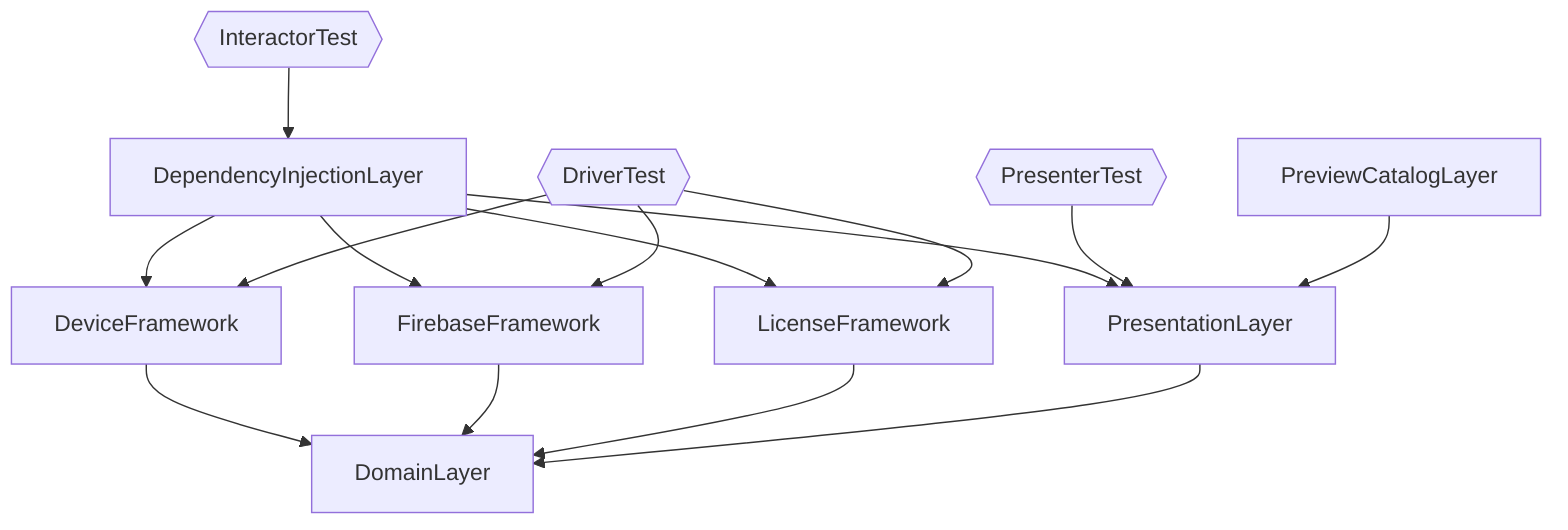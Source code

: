 flowchart TD
    DependencyInjectionLayer-->DeviceFramework
    DependencyInjectionLayer-->FirebaseFramework
    DependencyInjectionLayer-->LicenseFramework
    DependencyInjectionLayer-->PresentationLayer
    DeviceFramework-->DomainLayer
    DomainLayer
    DriverTest{{DriverTest}}-->DeviceFramework
    DriverTest{{DriverTest}}-->FirebaseFramework
    DriverTest{{DriverTest}}-->LicenseFramework
    FirebaseFramework-->DomainLayer
    InteractorTest{{InteractorTest}}-->DependencyInjectionLayer
    LicenseFramework-->DomainLayer
    PresentationLayer-->DomainLayer
    PresenterTest{{PresenterTest}}-->PresentationLayer
    PreviewCatalogLayer-->PresentationLayer